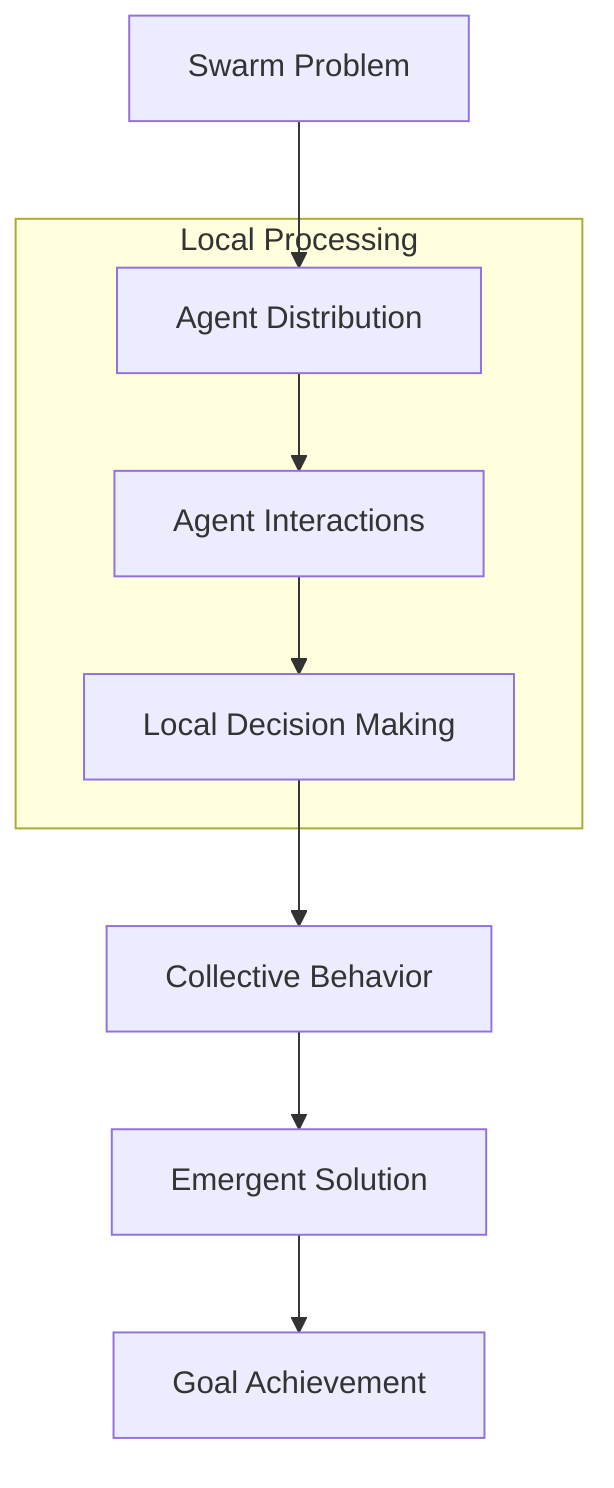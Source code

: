 flowchart TD
    A[Swarm Problem] --> B[Agent Distribution]
    
    subgraph Local Processing
        B --> C[Agent Interactions]
        C --> D[Local Decision Making]
    end
    
    D --> E[Collective Behavior]
    E --> F[Emergent Solution]
    F --> G[Goal Achievement]